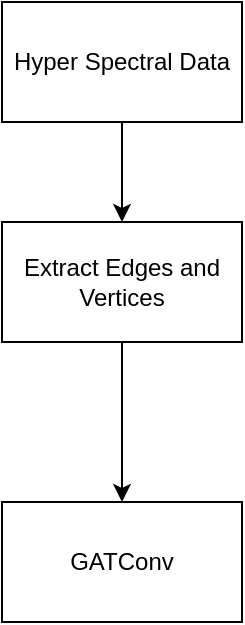 <mxfile version="26.1.3">
  <diagram name="Page-1" id="hTK2rCj1x4Jl0QdKw4r0">
    <mxGraphModel dx="1390" dy="694" grid="1" gridSize="10" guides="1" tooltips="1" connect="1" arrows="1" fold="1" page="1" pageScale="1" pageWidth="850" pageHeight="1100" math="0" shadow="0">
      <root>
        <mxCell id="0" />
        <mxCell id="1" parent="0" />
        <mxCell id="Y_2bjGsiQl2T25fW46LQ-3" style="edgeStyle=orthogonalEdgeStyle;rounded=0;orthogonalLoop=1;jettySize=auto;html=1;exitX=0.5;exitY=1;exitDx=0;exitDy=0;" edge="1" parent="1" source="Y_2bjGsiQl2T25fW46LQ-1" target="Y_2bjGsiQl2T25fW46LQ-2">
          <mxGeometry relative="1" as="geometry" />
        </mxCell>
        <mxCell id="Y_2bjGsiQl2T25fW46LQ-1" value="&lt;div&gt;Hyper Spectral Data&lt;/div&gt;" style="rounded=0;whiteSpace=wrap;html=1;" vertex="1" parent="1">
          <mxGeometry x="330" y="110" width="120" height="60" as="geometry" />
        </mxCell>
        <mxCell id="Y_2bjGsiQl2T25fW46LQ-5" value="" style="edgeStyle=orthogonalEdgeStyle;rounded=0;orthogonalLoop=1;jettySize=auto;html=1;" edge="1" parent="1" source="Y_2bjGsiQl2T25fW46LQ-2" target="Y_2bjGsiQl2T25fW46LQ-4">
          <mxGeometry relative="1" as="geometry" />
        </mxCell>
        <mxCell id="Y_2bjGsiQl2T25fW46LQ-2" value="Extract Edges and Vertices" style="rounded=0;whiteSpace=wrap;html=1;" vertex="1" parent="1">
          <mxGeometry x="330" y="220" width="120" height="60" as="geometry" />
        </mxCell>
        <mxCell id="Y_2bjGsiQl2T25fW46LQ-4" value="GATConv" style="rounded=0;whiteSpace=wrap;html=1;" vertex="1" parent="1">
          <mxGeometry x="330" y="360" width="120" height="60" as="geometry" />
        </mxCell>
      </root>
    </mxGraphModel>
  </diagram>
</mxfile>
